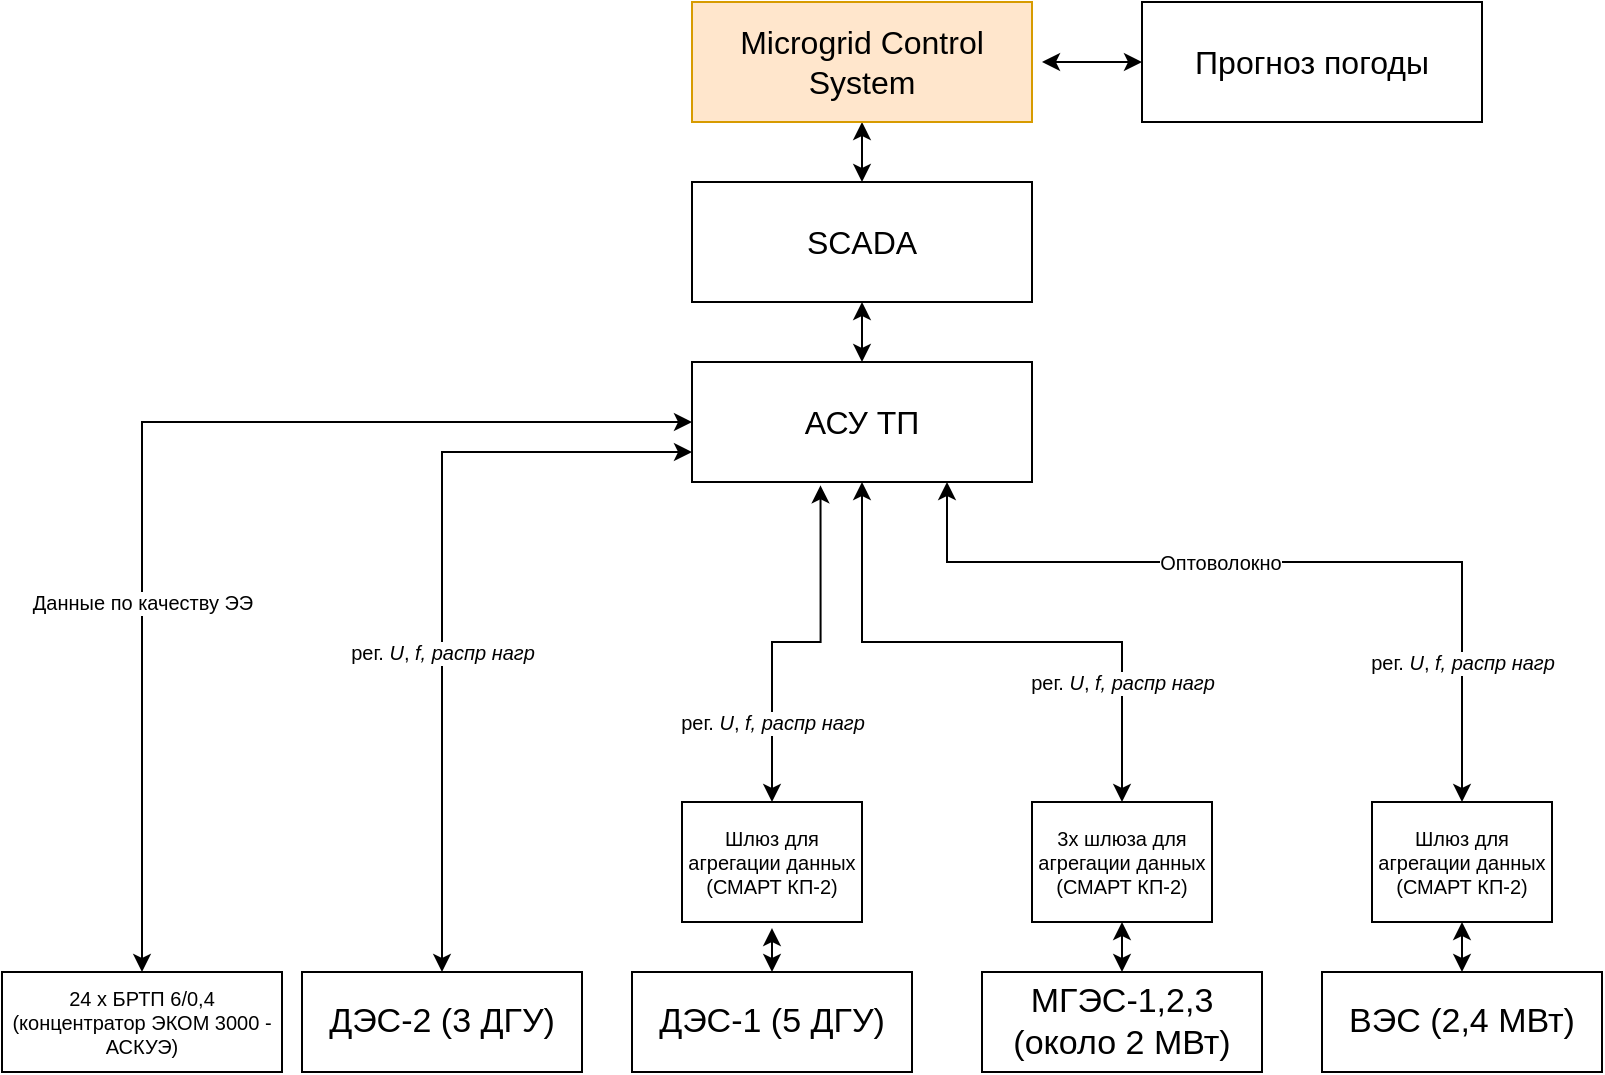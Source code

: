 <mxfile version="20.4.0" type="github">
  <diagram id="larL_kCCIwDzY-j3gKDl" name="Page-1">
    <mxGraphModel dx="1675" dy="800" grid="1" gridSize="10" guides="1" tooltips="1" connect="1" arrows="1" fold="1" page="1" pageScale="1" pageWidth="827" pageHeight="1169" math="0" shadow="0">
      <root>
        <mxCell id="0" />
        <mxCell id="1" parent="0" />
        <mxCell id="IwGqyNI7NNDfl2Wb9tJW-7" style="edgeStyle=orthogonalEdgeStyle;rounded=0;orthogonalLoop=1;jettySize=auto;html=1;entryX=0.5;entryY=0;entryDx=0;entryDy=0;fontSize=16;exitX=0;exitY=0.75;exitDx=0;exitDy=0;startArrow=classic;startFill=1;" parent="1" source="IwGqyNI7NNDfl2Wb9tJW-1" target="IwGqyNI7NNDfl2Wb9tJW-3" edge="1">
          <mxGeometry relative="1" as="geometry" />
        </mxCell>
        <mxCell id="IwGqyNI7NNDfl2Wb9tJW-25" value="рег. &lt;i&gt;U&lt;/i&gt;, &lt;i&gt;f, распр нагр&lt;/i&gt;" style="edgeLabel;html=1;align=center;verticalAlign=middle;resizable=0;points=[];fontSize=10;" parent="IwGqyNI7NNDfl2Wb9tJW-7" vertex="1" connectable="0">
          <mxGeometry x="0.166" relative="1" as="geometry">
            <mxPoint as="offset" />
          </mxGeometry>
        </mxCell>
        <mxCell id="IwGqyNI7NNDfl2Wb9tJW-8" style="edgeStyle=orthogonalEdgeStyle;rounded=0;orthogonalLoop=1;jettySize=auto;html=1;entryX=0.5;entryY=0;entryDx=0;entryDy=0;fontSize=16;startArrow=classic;startFill=1;" parent="1" source="LqsyfWFQ8umfodfU_0WD-3" target="IwGqyNI7NNDfl2Wb9tJW-5" edge="1">
          <mxGeometry relative="1" as="geometry" />
        </mxCell>
        <mxCell id="IwGqyNI7NNDfl2Wb9tJW-9" style="edgeStyle=orthogonalEdgeStyle;rounded=0;orthogonalLoop=1;jettySize=auto;html=1;entryX=0.5;entryY=0;entryDx=0;entryDy=0;fontSize=16;exitX=0.5;exitY=1;exitDx=0;exitDy=0;startArrow=classic;startFill=1;" parent="1" source="LqsyfWFQ8umfodfU_0WD-10" target="IwGqyNI7NNDfl2Wb9tJW-6" edge="1">
          <mxGeometry relative="1" as="geometry" />
        </mxCell>
        <mxCell id="IwGqyNI7NNDfl2Wb9tJW-1" value="АСУ ТП" style="rounded=0;whiteSpace=wrap;html=1;fontSize=16;" parent="1" vertex="1">
          <mxGeometry x="145" y="230" width="170" height="60" as="geometry" />
        </mxCell>
        <mxCell id="IwGqyNI7NNDfl2Wb9tJW-3" value="&lt;font style=&quot;font-size: 17px;&quot;&gt;ДЭС-2 (3 ДГУ)&lt;br&gt;&lt;/font&gt;" style="rounded=0;whiteSpace=wrap;html=1;" parent="1" vertex="1">
          <mxGeometry x="-50" y="535" width="140" height="50" as="geometry" />
        </mxCell>
        <mxCell id="IwGqyNI7NNDfl2Wb9tJW-5" value="&lt;font style=&quot;font-size: 17px;&quot;&gt;МГЭС-1,2,3 (около 2 МВт)&lt;/font&gt;" style="rounded=0;whiteSpace=wrap;html=1;" parent="1" vertex="1">
          <mxGeometry x="290" y="535" width="140" height="50" as="geometry" />
        </mxCell>
        <mxCell id="IwGqyNI7NNDfl2Wb9tJW-6" value="&lt;font style=&quot;font-size: 17px;&quot;&gt;ВЭС (2,4 МВт)&lt;/font&gt;" style="rounded=0;whiteSpace=wrap;html=1;" parent="1" vertex="1">
          <mxGeometry x="460" y="535" width="140" height="50" as="geometry" />
        </mxCell>
        <mxCell id="IwGqyNI7NNDfl2Wb9tJW-16" style="edgeStyle=orthogonalEdgeStyle;rounded=0;orthogonalLoop=1;jettySize=auto;html=1;entryX=0.5;entryY=0;entryDx=0;entryDy=0;fontSize=10;startArrow=classic;startFill=1;exitX=0.5;exitY=1;exitDx=0;exitDy=0;" parent="1" source="IwGqyNI7NNDfl2Wb9tJW-23" target="IwGqyNI7NNDfl2Wb9tJW-1" edge="1">
          <mxGeometry relative="1" as="geometry" />
        </mxCell>
        <mxCell id="IwGqyNI7NNDfl2Wb9tJW-24" style="edgeStyle=orthogonalEdgeStyle;rounded=0;orthogonalLoop=1;jettySize=auto;html=1;entryX=0.5;entryY=0;entryDx=0;entryDy=0;fontSize=10;startArrow=classic;startFill=1;" parent="1" source="IwGqyNI7NNDfl2Wb9tJW-12" target="IwGqyNI7NNDfl2Wb9tJW-23" edge="1">
          <mxGeometry relative="1" as="geometry" />
        </mxCell>
        <mxCell id="IwGqyNI7NNDfl2Wb9tJW-12" value="Microgrid Control System" style="rounded=0;whiteSpace=wrap;html=1;fontSize=16;fillColor=#ffe6cc;strokeColor=#d79b00;" parent="1" vertex="1">
          <mxGeometry x="145" y="50" width="170" height="60" as="geometry" />
        </mxCell>
        <mxCell id="IwGqyNI7NNDfl2Wb9tJW-21" style="edgeStyle=orthogonalEdgeStyle;rounded=0;orthogonalLoop=1;jettySize=auto;html=1;entryX=0;entryY=0.5;entryDx=0;entryDy=0;fontSize=10;startArrow=classic;startFill=1;exitX=0.5;exitY=0;exitDx=0;exitDy=0;" parent="1" source="IwGqyNI7NNDfl2Wb9tJW-13" target="IwGqyNI7NNDfl2Wb9tJW-1" edge="1">
          <mxGeometry relative="1" as="geometry" />
        </mxCell>
        <mxCell id="IwGqyNI7NNDfl2Wb9tJW-26" value="Данные по качеству ЭЭ" style="edgeLabel;html=1;align=center;verticalAlign=middle;resizable=0;points=[];fontSize=10;" parent="IwGqyNI7NNDfl2Wb9tJW-21" vertex="1" connectable="0">
          <mxGeometry x="-0.325" relative="1" as="geometry">
            <mxPoint as="offset" />
          </mxGeometry>
        </mxCell>
        <mxCell id="IwGqyNI7NNDfl2Wb9tJW-13" value="&lt;span style=&quot;font-size: 10px;&quot;&gt;24 x БРТП 6/0,4 (концентратор ЭКОМ 3000 - АСКУЭ)&lt;/span&gt;" style="rounded=0;whiteSpace=wrap;html=1;fontSize=10;" parent="1" vertex="1">
          <mxGeometry x="-200" y="535" width="140" height="50" as="geometry" />
        </mxCell>
        <mxCell id="IwGqyNI7NNDfl2Wb9tJW-23" value="SCADA" style="rounded=0;whiteSpace=wrap;html=1;fontSize=16;" parent="1" vertex="1">
          <mxGeometry x="145" y="140" width="170" height="60" as="geometry" />
        </mxCell>
        <mxCell id="LqsyfWFQ8umfodfU_0WD-2" style="edgeStyle=orthogonalEdgeStyle;rounded=0;orthogonalLoop=1;jettySize=auto;html=1;startArrow=classic;startFill=1;" edge="1" parent="1" source="LqsyfWFQ8umfodfU_0WD-1">
          <mxGeometry relative="1" as="geometry">
            <mxPoint x="320" y="80.0" as="targetPoint" />
          </mxGeometry>
        </mxCell>
        <mxCell id="LqsyfWFQ8umfodfU_0WD-1" value="Прогноз погоды" style="rounded=0;whiteSpace=wrap;html=1;fontSize=16;" vertex="1" parent="1">
          <mxGeometry x="370" y="50" width="170" height="60" as="geometry" />
        </mxCell>
        <mxCell id="LqsyfWFQ8umfodfU_0WD-7" style="edgeStyle=orthogonalEdgeStyle;rounded=0;orthogonalLoop=1;jettySize=auto;html=1;entryX=0.5;entryY=1.051;entryDx=0;entryDy=0;entryPerimeter=0;fontSize=10;startArrow=classic;startFill=1;" edge="1" parent="1" source="LqsyfWFQ8umfodfU_0WD-4" target="LqsyfWFQ8umfodfU_0WD-6">
          <mxGeometry relative="1" as="geometry" />
        </mxCell>
        <mxCell id="LqsyfWFQ8umfodfU_0WD-4" value="&lt;font style=&quot;font-size: 17px;&quot;&gt;ДЭС-1 (5 ДГУ)&lt;br&gt;&lt;/font&gt;" style="rounded=0;whiteSpace=wrap;html=1;" vertex="1" parent="1">
          <mxGeometry x="115" y="535" width="140" height="50" as="geometry" />
        </mxCell>
        <mxCell id="LqsyfWFQ8umfodfU_0WD-3" value="&lt;font style=&quot;font-size: 10px;&quot;&gt;3x шлюза для агрегации данных (СМАРТ КП-2)&lt;/font&gt;" style="rounded=0;whiteSpace=wrap;html=1;fontSize=10;" vertex="1" parent="1">
          <mxGeometry x="315" y="450" width="90" height="60" as="geometry" />
        </mxCell>
        <mxCell id="LqsyfWFQ8umfodfU_0WD-5" value="" style="edgeStyle=orthogonalEdgeStyle;rounded=0;orthogonalLoop=1;jettySize=auto;html=1;entryX=0.5;entryY=0;entryDx=0;entryDy=0;fontSize=16;endArrow=classic;startArrow=classic;startFill=1;endFill=1;" edge="1" parent="1" source="IwGqyNI7NNDfl2Wb9tJW-1" target="LqsyfWFQ8umfodfU_0WD-3">
          <mxGeometry relative="1" as="geometry">
            <mxPoint x="230.0" y="290" as="sourcePoint" />
            <mxPoint x="360" y="535" as="targetPoint" />
          </mxGeometry>
        </mxCell>
        <mxCell id="LqsyfWFQ8umfodfU_0WD-8" style="edgeStyle=orthogonalEdgeStyle;rounded=0;orthogonalLoop=1;jettySize=auto;html=1;fontSize=10;startArrow=classic;startFill=1;entryX=0.378;entryY=1.028;entryDx=0;entryDy=0;entryPerimeter=0;" edge="1" parent="1" source="LqsyfWFQ8umfodfU_0WD-6" target="IwGqyNI7NNDfl2Wb9tJW-1">
          <mxGeometry relative="1" as="geometry" />
        </mxCell>
        <mxCell id="LqsyfWFQ8umfodfU_0WD-6" value="&lt;font style=&quot;font-size: 10px;&quot;&gt;Шлюз для агрегации данных (СМАРТ КП-2)&lt;/font&gt;" style="rounded=0;whiteSpace=wrap;html=1;fontSize=10;" vertex="1" parent="1">
          <mxGeometry x="140" y="450" width="90" height="60" as="geometry" />
        </mxCell>
        <mxCell id="LqsyfWFQ8umfodfU_0WD-10" value="&lt;font style=&quot;font-size: 10px;&quot;&gt;Шлюз для агрегации данных (СМАРТ КП-2)&lt;/font&gt;" style="rounded=0;whiteSpace=wrap;html=1;fontSize=10;" vertex="1" parent="1">
          <mxGeometry x="485" y="450" width="90" height="60" as="geometry" />
        </mxCell>
        <mxCell id="LqsyfWFQ8umfodfU_0WD-11" value="" style="edgeStyle=orthogonalEdgeStyle;rounded=0;orthogonalLoop=1;jettySize=auto;html=1;entryX=0.5;entryY=0;entryDx=0;entryDy=0;fontSize=16;exitX=0.75;exitY=1;exitDx=0;exitDy=0;endArrow=classic;startArrow=classic;startFill=1;endFill=1;" edge="1" parent="1" source="IwGqyNI7NNDfl2Wb9tJW-1" target="LqsyfWFQ8umfodfU_0WD-10">
          <mxGeometry relative="1" as="geometry">
            <mxPoint x="315" y="275" as="sourcePoint" />
            <mxPoint x="530" y="535" as="targetPoint" />
            <Array as="points">
              <mxPoint x="272" y="330" />
              <mxPoint x="530" y="330" />
            </Array>
          </mxGeometry>
        </mxCell>
        <mxCell id="LqsyfWFQ8umfodfU_0WD-15" value="Оптоволокно" style="edgeLabel;html=1;align=center;verticalAlign=middle;resizable=0;points=[];fontSize=10;" vertex="1" connectable="0" parent="LqsyfWFQ8umfodfU_0WD-11">
          <mxGeometry x="-0.157" relative="1" as="geometry">
            <mxPoint as="offset" />
          </mxGeometry>
        </mxCell>
        <mxCell id="LqsyfWFQ8umfodfU_0WD-12" value="рег. &lt;i&gt;U&lt;/i&gt;, &lt;i&gt;f, распр нагр&lt;/i&gt;" style="edgeLabel;html=1;align=center;verticalAlign=middle;resizable=0;points=[];fontSize=10;" vertex="1" connectable="0" parent="1">
          <mxGeometry x="185" y="409.998" as="geometry" />
        </mxCell>
        <mxCell id="LqsyfWFQ8umfodfU_0WD-13" value="рег. &lt;i&gt;U&lt;/i&gt;, &lt;i&gt;f, распр нагр&lt;/i&gt;" style="edgeLabel;html=1;align=center;verticalAlign=middle;resizable=0;points=[];fontSize=10;" vertex="1" connectable="0" parent="1">
          <mxGeometry x="360" y="389.998" as="geometry" />
        </mxCell>
        <mxCell id="LqsyfWFQ8umfodfU_0WD-14" value="рег. &lt;i&gt;U&lt;/i&gt;, &lt;i&gt;f, распр нагр&lt;/i&gt;" style="edgeLabel;html=1;align=center;verticalAlign=middle;resizable=0;points=[];fontSize=10;" vertex="1" connectable="0" parent="1">
          <mxGeometry x="530" y="379.998" as="geometry" />
        </mxCell>
      </root>
    </mxGraphModel>
  </diagram>
</mxfile>
